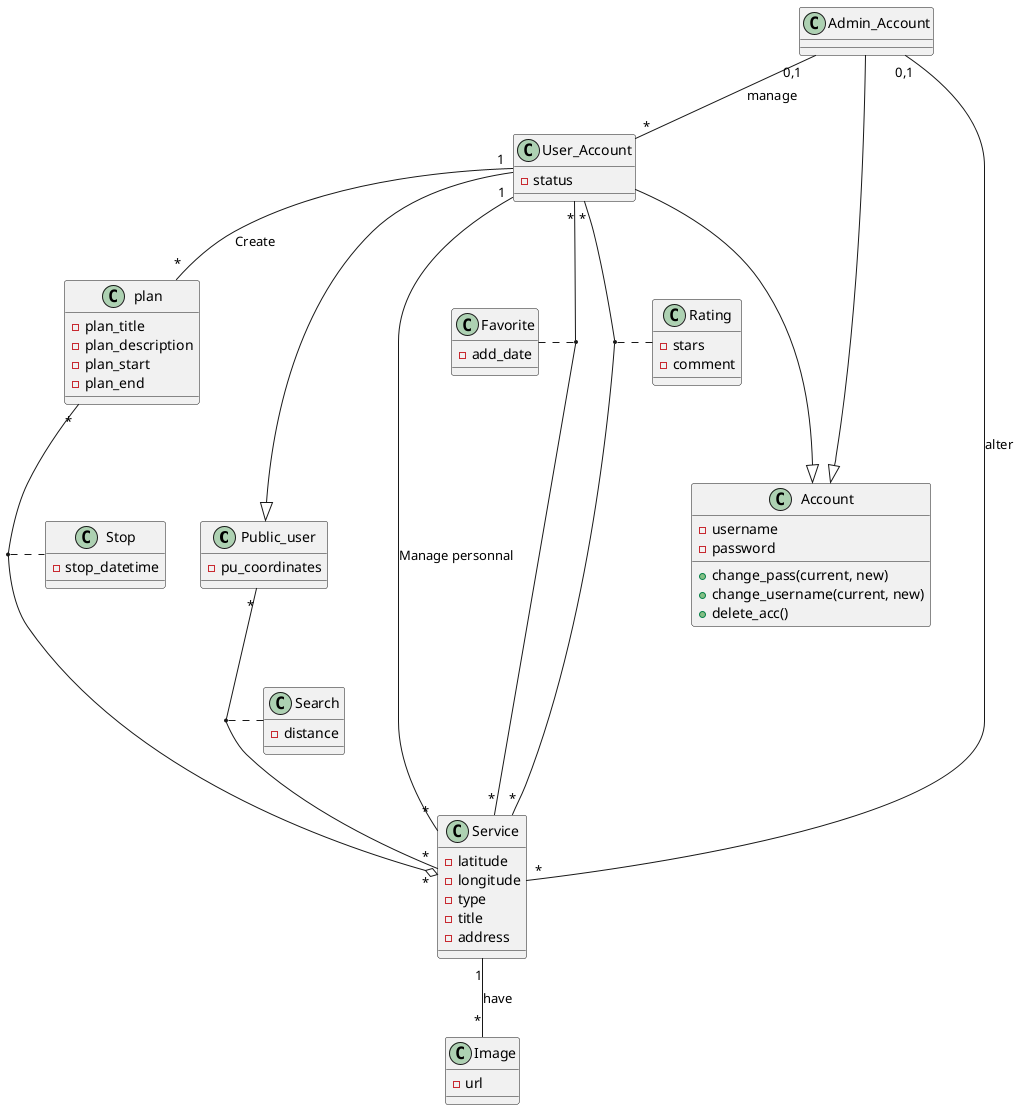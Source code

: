 @startuml class_diag

class Public_user
Public_user : -pu_coordinates
Public_user "*" -- "*" Service
(Public_user, Service) . Search

class Account
Account : -username
Account : -password
Account : +change_pass(current, new)
Account : +change_username(current, new)
Account : +delete_acc()

class Admin_Account
Admin_Account ---|> Account
Admin_Account "0,1" -- "*" User_Account : manage
Admin_Account "0,1" -- "*" Service : alter

class User_Account
User_Account : -status
User_Account ---|> Account
User_Account ---|> Public_user
User_Account "1" -- "*" plan : Create
User_Account "*" -- "*" Service
(User_Account, Service) . Favorite
User_Account "*" -- "*" Service
(User_Account, Service) . Rating
User_Account "1" -- "*" Service : Manage personnal

class Search
Search : -distance

class Service
Service : -latitude
Service : -longitude
Service : -type
Service : -title
Service : -address
Service "1" -- "*" Image : have

class Image
Image : -url

class Stop
Stop : -stop_datetime

class plan
plan : -plan_title
plan : -plan_description
plan : -plan_start
plan : -plan_end
plan "*" --o "*" Service
(plan, Service) . Stop

class Favorite
Favorite : -add_date

class Rating
Rating : -stars
Rating : -comment


@enduml